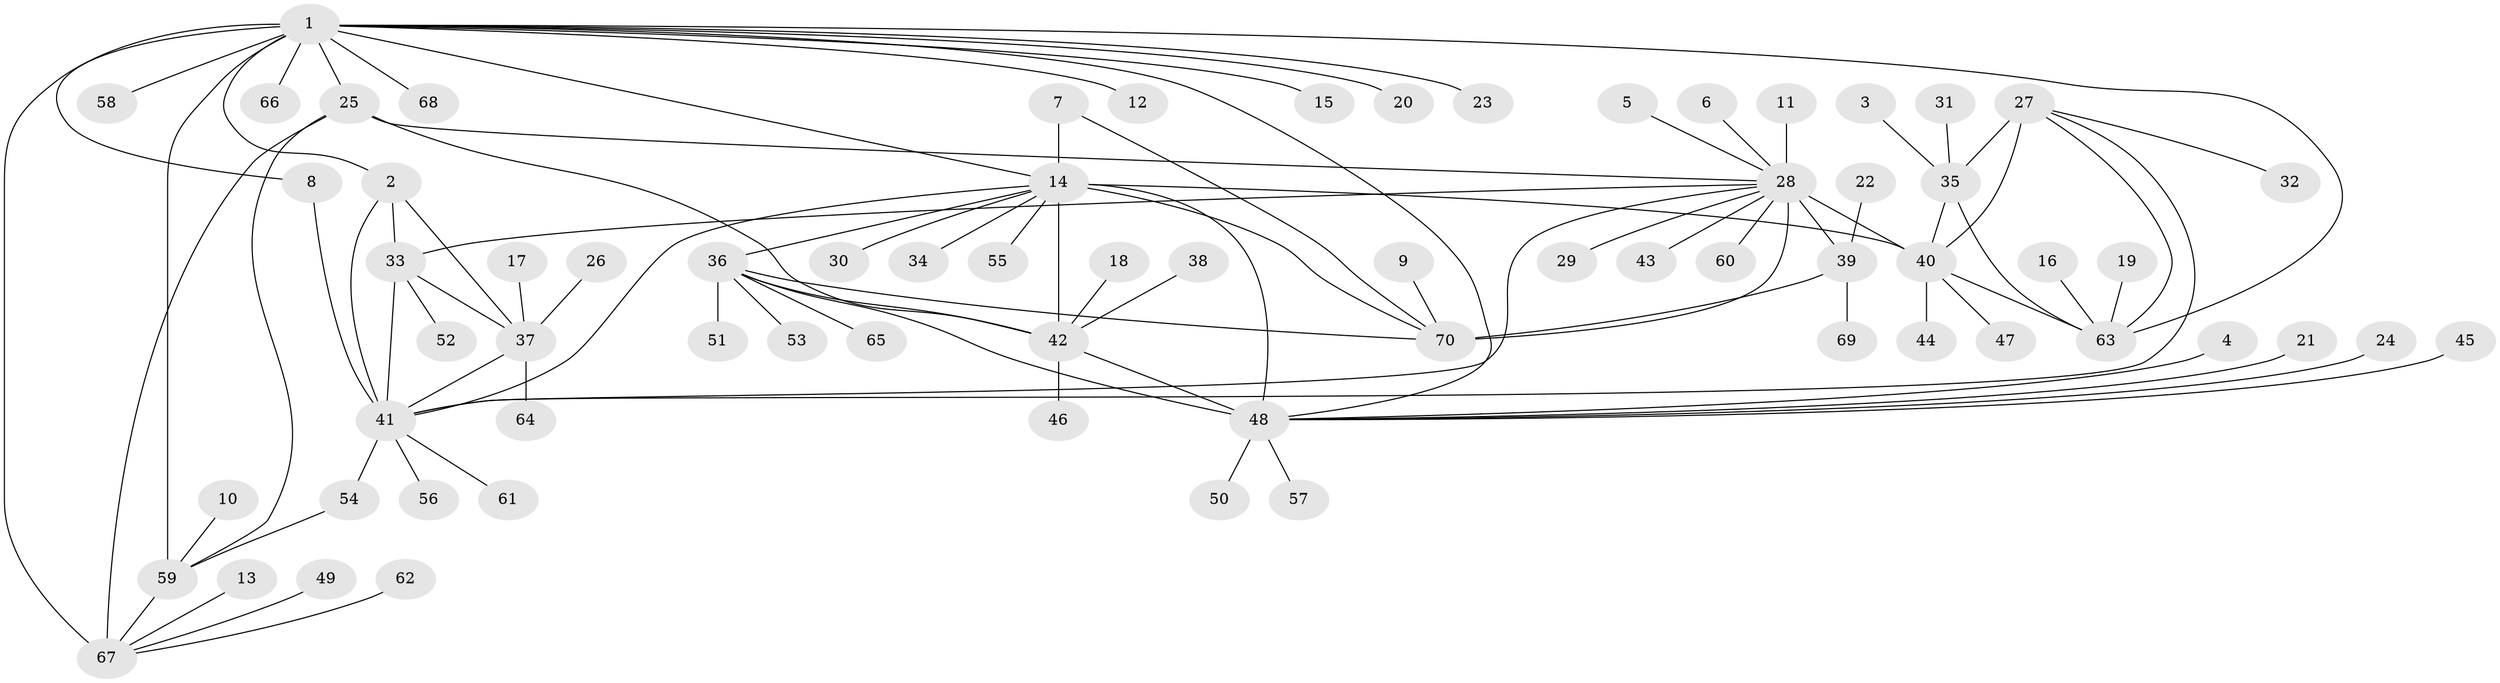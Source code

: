 // original degree distribution, {10: 0.04285714285714286, 11: 0.02857142857142857, 8: 0.05, 7: 0.06428571428571428, 12: 0.014285714285714285, 9: 0.03571428571428571, 14: 0.007142857142857143, 17: 0.007142857142857143, 1: 0.5928571428571429, 3: 0.04285714285714286, 2: 0.10714285714285714, 4: 0.007142857142857143}
// Generated by graph-tools (version 1.1) at 2025/50/03/09/25 03:50:32]
// undirected, 70 vertices, 95 edges
graph export_dot {
graph [start="1"]
  node [color=gray90,style=filled];
  1;
  2;
  3;
  4;
  5;
  6;
  7;
  8;
  9;
  10;
  11;
  12;
  13;
  14;
  15;
  16;
  17;
  18;
  19;
  20;
  21;
  22;
  23;
  24;
  25;
  26;
  27;
  28;
  29;
  30;
  31;
  32;
  33;
  34;
  35;
  36;
  37;
  38;
  39;
  40;
  41;
  42;
  43;
  44;
  45;
  46;
  47;
  48;
  49;
  50;
  51;
  52;
  53;
  54;
  55;
  56;
  57;
  58;
  59;
  60;
  61;
  62;
  63;
  64;
  65;
  66;
  67;
  68;
  69;
  70;
  1 -- 2 [weight=1.0];
  1 -- 8 [weight=1.0];
  1 -- 12 [weight=1.0];
  1 -- 14 [weight=1.0];
  1 -- 15 [weight=1.0];
  1 -- 20 [weight=1.0];
  1 -- 23 [weight=1.0];
  1 -- 25 [weight=4.0];
  1 -- 48 [weight=1.0];
  1 -- 58 [weight=1.0];
  1 -- 59 [weight=4.0];
  1 -- 63 [weight=1.0];
  1 -- 66 [weight=1.0];
  1 -- 67 [weight=4.0];
  1 -- 68 [weight=1.0];
  2 -- 33 [weight=1.0];
  2 -- 37 [weight=1.0];
  2 -- 41 [weight=4.0];
  3 -- 35 [weight=1.0];
  4 -- 48 [weight=1.0];
  5 -- 28 [weight=1.0];
  6 -- 28 [weight=1.0];
  7 -- 14 [weight=1.0];
  7 -- 70 [weight=1.0];
  8 -- 41 [weight=1.0];
  9 -- 70 [weight=1.0];
  10 -- 59 [weight=1.0];
  11 -- 28 [weight=1.0];
  13 -- 67 [weight=1.0];
  14 -- 30 [weight=1.0];
  14 -- 34 [weight=1.0];
  14 -- 36 [weight=1.0];
  14 -- 40 [weight=3.0];
  14 -- 41 [weight=1.0];
  14 -- 42 [weight=4.0];
  14 -- 48 [weight=1.0];
  14 -- 55 [weight=1.0];
  14 -- 70 [weight=1.0];
  16 -- 63 [weight=1.0];
  17 -- 37 [weight=1.0];
  18 -- 42 [weight=1.0];
  19 -- 63 [weight=1.0];
  21 -- 48 [weight=1.0];
  22 -- 39 [weight=1.0];
  24 -- 48 [weight=1.0];
  25 -- 28 [weight=1.0];
  25 -- 42 [weight=1.0];
  25 -- 59 [weight=1.0];
  25 -- 67 [weight=1.0];
  26 -- 37 [weight=1.0];
  27 -- 32 [weight=1.0];
  27 -- 35 [weight=3.0];
  27 -- 40 [weight=6.0];
  27 -- 41 [weight=1.0];
  27 -- 63 [weight=3.0];
  28 -- 29 [weight=1.0];
  28 -- 33 [weight=1.0];
  28 -- 39 [weight=4.0];
  28 -- 40 [weight=1.0];
  28 -- 41 [weight=1.0];
  28 -- 43 [weight=1.0];
  28 -- 60 [weight=1.0];
  28 -- 70 [weight=8.0];
  31 -- 35 [weight=1.0];
  33 -- 37 [weight=1.0];
  33 -- 41 [weight=4.0];
  33 -- 52 [weight=1.0];
  35 -- 40 [weight=2.0];
  35 -- 63 [weight=1.0];
  36 -- 42 [weight=4.0];
  36 -- 48 [weight=1.0];
  36 -- 51 [weight=1.0];
  36 -- 53 [weight=1.0];
  36 -- 65 [weight=1.0];
  36 -- 70 [weight=1.0];
  37 -- 41 [weight=4.0];
  37 -- 64 [weight=1.0];
  38 -- 42 [weight=1.0];
  39 -- 69 [weight=1.0];
  39 -- 70 [weight=2.0];
  40 -- 44 [weight=1.0];
  40 -- 47 [weight=1.0];
  40 -- 63 [weight=2.0];
  41 -- 54 [weight=1.0];
  41 -- 56 [weight=1.0];
  41 -- 61 [weight=1.0];
  42 -- 46 [weight=1.0];
  42 -- 48 [weight=4.0];
  45 -- 48 [weight=1.0];
  48 -- 50 [weight=1.0];
  48 -- 57 [weight=1.0];
  49 -- 67 [weight=1.0];
  54 -- 59 [weight=1.0];
  59 -- 67 [weight=1.0];
  62 -- 67 [weight=1.0];
}
